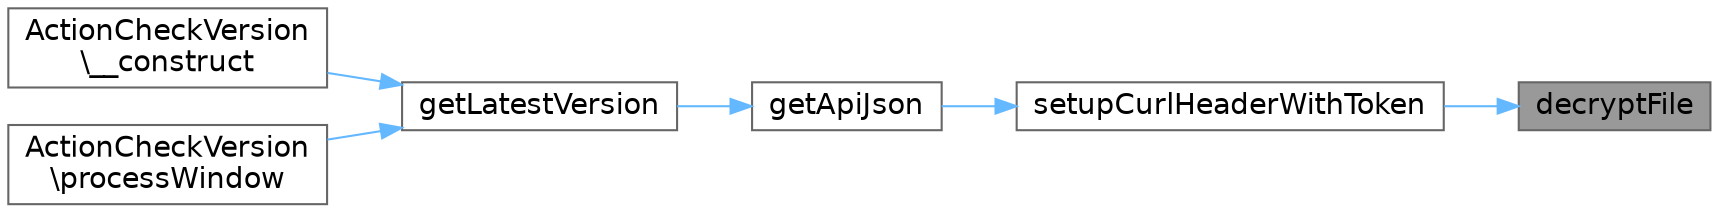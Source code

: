 digraph "decryptFile"
{
 // LATEX_PDF_SIZE
  bgcolor="transparent";
  edge [fontname=Helvetica,fontsize=14,labelfontname=Helvetica,labelfontsize=14];
  node [fontname=Helvetica,fontsize=14,shape=box,height=0.2,width=0.4];
  rankdir="RL";
  Node1 [id="Node000001",label="decryptFile",height=0.2,width=0.4,color="gray40", fillcolor="grey60", style="filled", fontcolor="black",tooltip=" "];
  Node1 -> Node2 [id="edge1_Node000001_Node000002",dir="back",color="steelblue1",style="solid",tooltip=" "];
  Node2 [id="Node000002",label="setupCurlHeaderWithToken",height=0.2,width=0.4,color="grey40", fillcolor="white", style="filled",URL="$d6/de4/classUtil.html#ab7cf40f4124afab28b9cab07a5b488b4",tooltip=" "];
  Node2 -> Node3 [id="edge2_Node000002_Node000003",dir="back",color="steelblue1",style="solid",tooltip=" "];
  Node3 [id="Node000003",label="getApiJson",height=0.2,width=0.4,color="grey40", fillcolor="white", style="filled",URL="$d6/de4/classUtil.html#a9ecb4eea19c7559e4e5fcc6a24036c00",tooltip=" "];
  Node3 -> Node4 [id="edge3_Node000003_Node000004",dir="back",color="steelblue1",style="solid",tooltip=" "];
  Node4 [id="Node000004",label="getLatestVersion",height=0.2,width=0.4,color="grey40", fillcolor="white", style="filled",URL="$d6/de4/classUtil.html#a5519304e7e5c898272ba0b5ff40062d9",tooltip=" "];
  Node4 -> Node5 [id="edge4_Node000004_Node000005",dir="back",color="steelblue1",style="solid",tooltip=" "];
  Node5 [id="Node000005",label="ActionCheckVersion\l\\__construct",height=0.2,width=0.4,color="grey40", fillcolor="white", style="filled",URL="$da/d27/classActionCheckVersion.html#a57b60b4976a2c5d1e40f2d11aa72aa7d",tooltip=" "];
  Node4 -> Node6 [id="edge5_Node000004_Node000006",dir="back",color="steelblue1",style="solid",tooltip=" "];
  Node6 [id="Node000006",label="ActionCheckVersion\l\\processWindow",height=0.2,width=0.4,color="grey40", fillcolor="white", style="filled",URL="$da/d27/classActionCheckVersion.html#adba450ef82fe3ce72172fb9ab22588cb",tooltip=" "];
}
